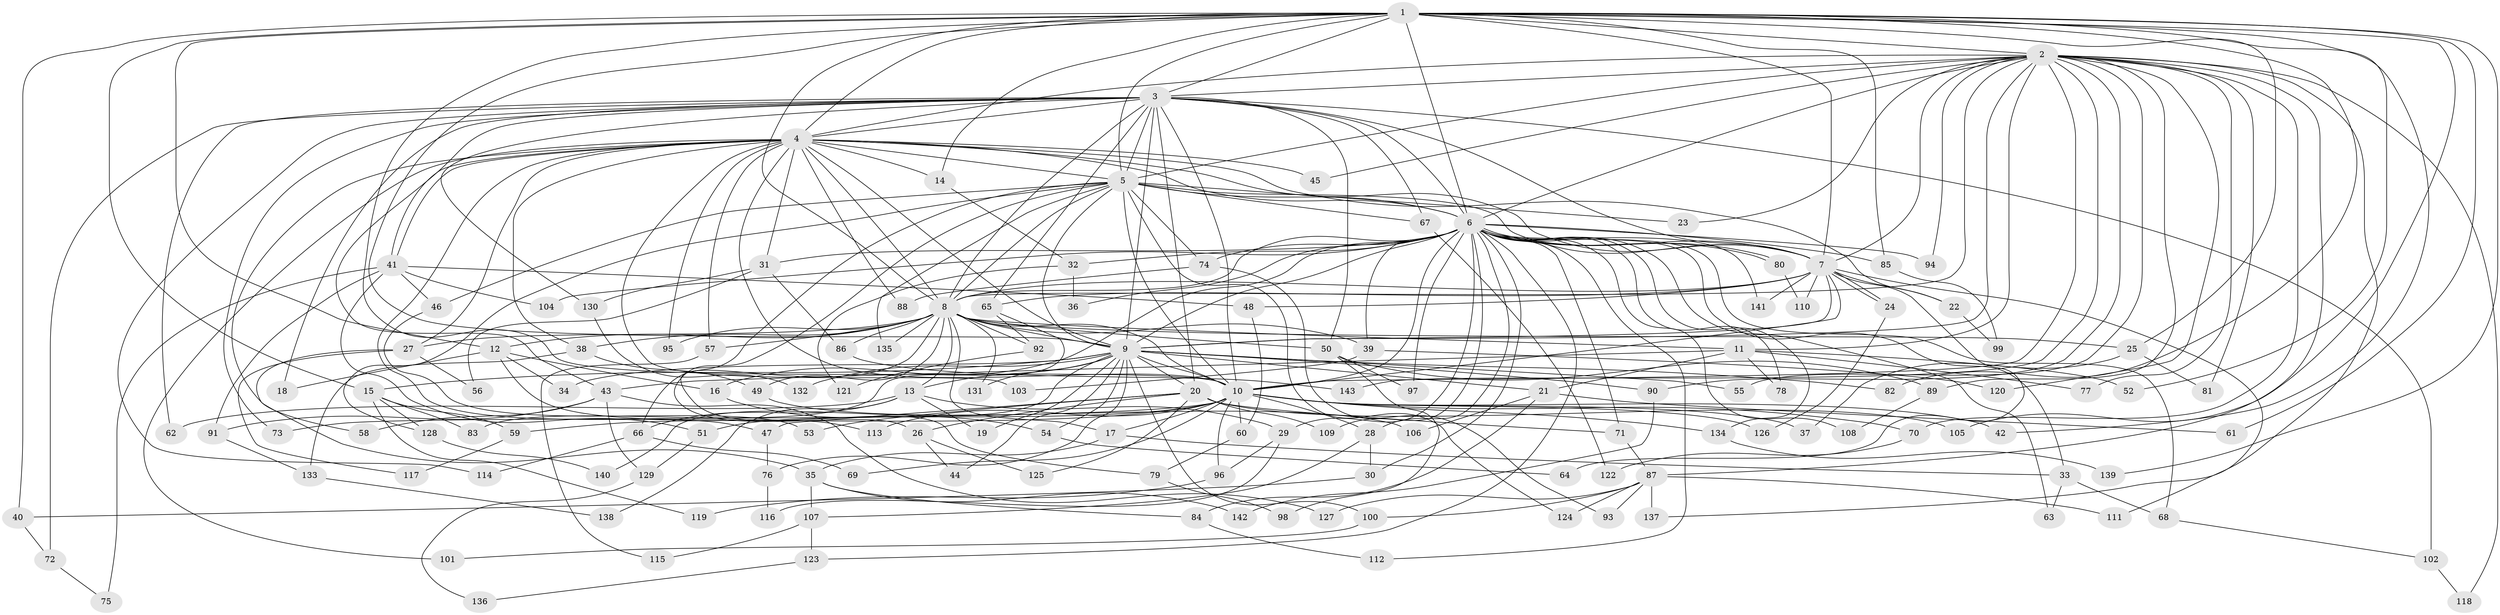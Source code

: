 // Generated by graph-tools (version 1.1) at 2025/11/02/27/25 16:11:01]
// undirected, 143 vertices, 311 edges
graph export_dot {
graph [start="1"]
  node [color=gray90,style=filled];
  1;
  2;
  3;
  4;
  5;
  6;
  7;
  8;
  9;
  10;
  11;
  12;
  13;
  14;
  15;
  16;
  17;
  18;
  19;
  20;
  21;
  22;
  23;
  24;
  25;
  26;
  27;
  28;
  29;
  30;
  31;
  32;
  33;
  34;
  35;
  36;
  37;
  38;
  39;
  40;
  41;
  42;
  43;
  44;
  45;
  46;
  47;
  48;
  49;
  50;
  51;
  52;
  53;
  54;
  55;
  56;
  57;
  58;
  59;
  60;
  61;
  62;
  63;
  64;
  65;
  66;
  67;
  68;
  69;
  70;
  71;
  72;
  73;
  74;
  75;
  76;
  77;
  78;
  79;
  80;
  81;
  82;
  83;
  84;
  85;
  86;
  87;
  88;
  89;
  90;
  91;
  92;
  93;
  94;
  95;
  96;
  97;
  98;
  99;
  100;
  101;
  102;
  103;
  104;
  105;
  106;
  107;
  108;
  109;
  110;
  111;
  112;
  113;
  114;
  115;
  116;
  117;
  118;
  119;
  120;
  121;
  122;
  123;
  124;
  125;
  126;
  127;
  128;
  129;
  130;
  131;
  132;
  133;
  134;
  135;
  136;
  137;
  138;
  139;
  140;
  141;
  142;
  143;
  1 -- 2;
  1 -- 3;
  1 -- 4;
  1 -- 5;
  1 -- 6;
  1 -- 7;
  1 -- 8;
  1 -- 9;
  1 -- 10;
  1 -- 12;
  1 -- 14;
  1 -- 15;
  1 -- 25;
  1 -- 40;
  1 -- 42;
  1 -- 52;
  1 -- 61;
  1 -- 82;
  1 -- 85;
  1 -- 105;
  1 -- 139;
  2 -- 3;
  2 -- 4;
  2 -- 5;
  2 -- 6;
  2 -- 7;
  2 -- 8;
  2 -- 9;
  2 -- 10;
  2 -- 11;
  2 -- 23;
  2 -- 45;
  2 -- 55;
  2 -- 70;
  2 -- 77;
  2 -- 81;
  2 -- 87;
  2 -- 89;
  2 -- 90;
  2 -- 94;
  2 -- 111;
  2 -- 118;
  2 -- 120;
  2 -- 143;
  3 -- 4;
  3 -- 5;
  3 -- 6;
  3 -- 7;
  3 -- 8;
  3 -- 9;
  3 -- 10;
  3 -- 18;
  3 -- 20;
  3 -- 43;
  3 -- 50;
  3 -- 62;
  3 -- 65;
  3 -- 67;
  3 -- 72;
  3 -- 73;
  3 -- 102;
  3 -- 114;
  3 -- 130;
  4 -- 5;
  4 -- 6;
  4 -- 7;
  4 -- 8;
  4 -- 9;
  4 -- 10;
  4 -- 14;
  4 -- 22;
  4 -- 27;
  4 -- 31;
  4 -- 38;
  4 -- 41;
  4 -- 41;
  4 -- 45;
  4 -- 47;
  4 -- 57;
  4 -- 58;
  4 -- 88;
  4 -- 95;
  4 -- 101;
  4 -- 103;
  5 -- 6;
  5 -- 7;
  5 -- 8;
  5 -- 9;
  5 -- 10;
  5 -- 23;
  5 -- 26;
  5 -- 46;
  5 -- 66;
  5 -- 67;
  5 -- 74;
  5 -- 124;
  5 -- 128;
  5 -- 135;
  6 -- 7;
  6 -- 8;
  6 -- 9;
  6 -- 10;
  6 -- 16;
  6 -- 28;
  6 -- 29;
  6 -- 30;
  6 -- 31;
  6 -- 32;
  6 -- 33;
  6 -- 36;
  6 -- 39;
  6 -- 63;
  6 -- 68;
  6 -- 71;
  6 -- 74;
  6 -- 78;
  6 -- 80;
  6 -- 80;
  6 -- 85;
  6 -- 94;
  6 -- 97;
  6 -- 104;
  6 -- 108;
  6 -- 109;
  6 -- 112;
  6 -- 123;
  6 -- 134;
  6 -- 141;
  7 -- 8;
  7 -- 9;
  7 -- 10;
  7 -- 22;
  7 -- 24;
  7 -- 24;
  7 -- 48;
  7 -- 64;
  7 -- 65;
  7 -- 110;
  7 -- 137;
  7 -- 141;
  8 -- 9;
  8 -- 10;
  8 -- 11;
  8 -- 12;
  8 -- 13;
  8 -- 17;
  8 -- 25;
  8 -- 27;
  8 -- 38;
  8 -- 39;
  8 -- 49;
  8 -- 50;
  8 -- 57;
  8 -- 79;
  8 -- 86;
  8 -- 92;
  8 -- 95;
  8 -- 131;
  8 -- 135;
  9 -- 10;
  9 -- 13;
  9 -- 15;
  9 -- 19;
  9 -- 20;
  9 -- 21;
  9 -- 34;
  9 -- 44;
  9 -- 54;
  9 -- 55;
  9 -- 76;
  9 -- 82;
  9 -- 90;
  9 -- 100;
  9 -- 131;
  9 -- 132;
  9 -- 140;
  10 -- 17;
  10 -- 28;
  10 -- 37;
  10 -- 42;
  10 -- 51;
  10 -- 59;
  10 -- 60;
  10 -- 69;
  10 -- 70;
  10 -- 73;
  10 -- 96;
  10 -- 113;
  10 -- 126;
  10 -- 134;
  11 -- 21;
  11 -- 43;
  11 -- 52;
  11 -- 77;
  11 -- 78;
  12 -- 16;
  12 -- 18;
  12 -- 34;
  12 -- 113;
  13 -- 19;
  13 -- 29;
  13 -- 62;
  13 -- 66;
  13 -- 138;
  14 -- 32;
  15 -- 59;
  15 -- 83;
  15 -- 119;
  15 -- 128;
  16 -- 54;
  17 -- 33;
  17 -- 35;
  20 -- 26;
  20 -- 47;
  20 -- 53;
  20 -- 71;
  20 -- 105;
  20 -- 109;
  20 -- 125;
  21 -- 61;
  21 -- 84;
  21 -- 106;
  22 -- 99;
  24 -- 126;
  25 -- 37;
  25 -- 81;
  26 -- 44;
  26 -- 125;
  27 -- 35;
  27 -- 56;
  27 -- 117;
  28 -- 30;
  28 -- 107;
  29 -- 96;
  29 -- 116;
  30 -- 40;
  31 -- 56;
  31 -- 86;
  31 -- 130;
  32 -- 36;
  32 -- 121;
  33 -- 63;
  33 -- 68;
  35 -- 84;
  35 -- 107;
  35 -- 142;
  38 -- 49;
  38 -- 133;
  39 -- 103;
  39 -- 120;
  40 -- 72;
  41 -- 46;
  41 -- 48;
  41 -- 51;
  41 -- 75;
  41 -- 91;
  41 -- 104;
  43 -- 58;
  43 -- 91;
  43 -- 127;
  43 -- 129;
  46 -- 53;
  47 -- 76;
  48 -- 60;
  49 -- 106;
  50 -- 89;
  50 -- 97;
  50 -- 98;
  51 -- 129;
  54 -- 64;
  57 -- 115;
  59 -- 117;
  60 -- 79;
  65 -- 83;
  65 -- 92;
  66 -- 69;
  66 -- 114;
  67 -- 122;
  68 -- 102;
  70 -- 122;
  71 -- 87;
  72 -- 75;
  74 -- 88;
  74 -- 93;
  76 -- 116;
  79 -- 98;
  80 -- 110;
  84 -- 112;
  85 -- 99;
  86 -- 143;
  87 -- 93;
  87 -- 100;
  87 -- 111;
  87 -- 124;
  87 -- 127;
  87 -- 137;
  89 -- 108;
  90 -- 142;
  91 -- 133;
  92 -- 121;
  96 -- 119;
  100 -- 101;
  102 -- 118;
  107 -- 115;
  107 -- 123;
  123 -- 136;
  128 -- 140;
  129 -- 136;
  130 -- 132;
  133 -- 138;
  134 -- 139;
}
